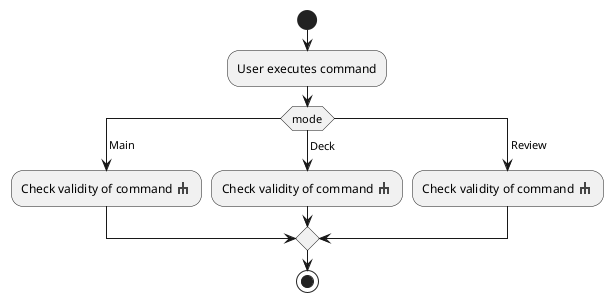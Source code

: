 @startuml

sprite $rake [16x16/8] {
0000000000000000
0000000jj0000000
0000000jj0000000
0005555jj5555000
000jjeejjeejj000
000jj00jj00jj000
000jj00jj00jj000
0000000000000000
}

start
:User executes command;
switch (mode)
case ( Main )
  :Check validity of command <$rake>;
case ( Deck )
  :Check validity of command <$rake>;
case ( Review )
  :Check validity of command <$rake>;
endswitch
stop
@enduml
